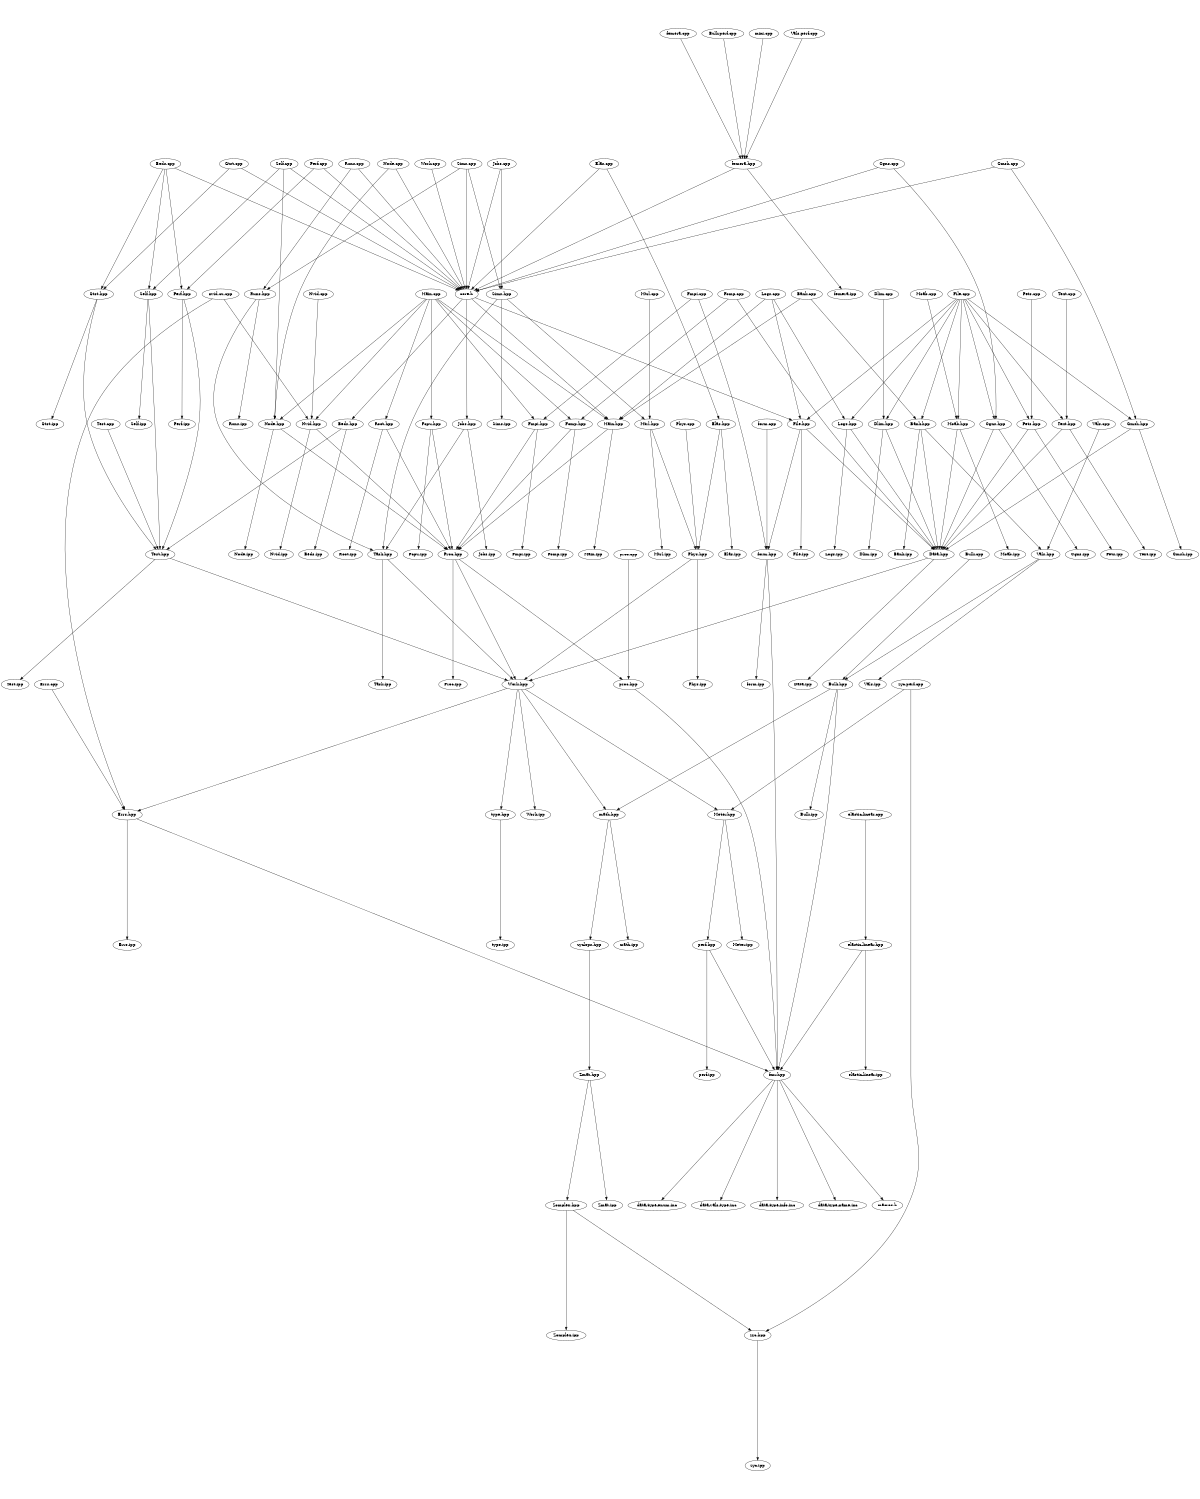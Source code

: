 digraph "source tree" {
    overlap=scale;
    size="8,10";
    ratio="fill";
    fontsize="16";
    fontname="Helvetica";
	clusterrank="local";
	"Beds.cpp" -> "Self.hpp"
	"form.hpp" -> "form.ipp"
	"Bulk.cpp" -> "Bulk.hpp"
	"elastic-linear.hpp" -> "elastic-linear.ipp"
	"nvid.cu.cpp" -> "Errs.hpp"
	"Dlim.cpp" -> "Dlim.hpp"
	"Gtst.cpp" -> "core.h"
	"Logs.cpp" -> "Logs.hpp"
	"Jobs.cpp" -> "core.h"
	"femera.cpp" -> "femera.hpp"
	"Moab.hpp" -> "Moab.ipp"
	"Zmat.hpp" -> "Zomplex.hpp"
	"Fmpi.cpp" -> "Fmpi.hpp"
	"Mtrl.hpp" -> "Phys.hpp"
	"File.cpp" -> "File.hpp"
	"Bulk.hpp" -> "math.hpp"
	"Cgns.hpp" -> "Data.hpp"
	"Nvid.hpp" -> "Proc.hpp"
	"Self.hpp" -> "Self.ipp"
	"Runs.cpp" -> "Runs.hpp"
	"Bulk.perf.cpp" -> "femera.hpp"
	"Dlim.hpp" -> "Data.hpp"
	"File.hpp" -> "Data.hpp"
	"Root.hpp" -> "Proc.hpp"
	"Pets.cpp" -> "Pets.hpp"
	"Fomp.cpp" -> "Fomp.hpp"
	"Elas.hpp" -> "Elas.ipp"
	"Logs.cpp" -> "File.hpp"
	"Text.hpp" -> "Data.hpp"
	"File.cpp" -> "Text.hpp"
	"Vals.hpp" -> "Bulk.hpp"
	"Task.hpp" -> "Work.hpp"
	"zyc.hpp" -> "zyc.ipp"
	"File.cpp" -> "Cgns.hpp"
	"Bank.hpp" -> "Vals.hpp"
	"Proc.hpp" -> "proc.hpp"
	"Fomp.hpp" -> "Proc.hpp"
	"mini.cpp" -> "femera.hpp"
	"fmr.hpp" -> "data-vals-type.inc"
	"Main.cpp" -> "Fmpi.hpp"
	"Text.hpp" -> "Text.ipp"
	"femera.hpp" -> "femera.ipp"
	"Self.hpp" -> "Test.hpp"
	"proc.cpp" -> "proc.hpp"
	"zyc.perf.cpp" -> "zyc.hpp"
	"Beds.hpp" -> "Test.hpp"
	"Node.cpp" -> "Node.hpp"
	"Work.hpp" -> "Meter.hpp"
	"Sims.cpp" -> "Sims.hpp"
	"Node.cpp" -> "core.h"
	"File.cpp" -> "Pets.hpp"
	"Vals.perf.cpp" -> "femera.hpp"
	"Node.hpp" -> "Proc.hpp"
	"Errs.hpp" -> "fmr.hpp"
	"femera.hpp" -> "core.h"
	"Jobs.hpp" -> "Jobs.ipp"
	"Perf.cpp" -> "core.h"
	"Mtrl.cpp" -> "Mtrl.hpp"
	"Main.cpp" -> "Fomp.hpp"
	"Sims.cpp" -> "core.h"
	"Proc.hpp" -> "Work.hpp"
	"Main.cpp" -> "Node.hpp"
	"math.hpp" -> "zyclops.hpp"
	"Meter.hpp" -> "Meter.ipp"
	"Work.hpp" -> "Work.ipp"
	"perf.hpp" -> "fmr.hpp"
	"Gtst.cpp" -> "Gtst.hpp"
	"File.cpp" -> "Logs.hpp"
	"Self.cpp" -> "Self.hpp"
	"Elas.hpp" -> "Phys.hpp"
	"Beds.cpp" -> "Gtst.hpp"
	"Work.hpp" -> "Errs.hpp"
	"Main.cpp" -> "Nvid.hpp"
	"Sims.cpp" -> "Runs.hpp"
	"Nvid.hpp" -> "Nvid.ipp"
	"Logs.hpp" -> "Data.hpp"
	"math.hpp" -> "math.ipp"
	"Sims.hpp" -> "Mtrl.hpp"
	"File.hpp" -> "form.hpp"
	"Cgns.hpp" -> "Cgns.ipp"
	"Perf.cpp" -> "Perf.hpp"
	"elastic-linear.hpp" -> "fmr.hpp"
	"Bulk.hpp" -> "fmr.hpp"
	"elastic-linear.cpp" -> "elastic-linear.hpp"
	"Gmsh.hpp" -> "Gmsh.ipp"
	"Bulk.hpp" -> "Bulk.ipp"
	"Fmpi.hpp" -> "Fmpi.ipp"
	"type.hpp" -> "type.ipp"
	"fmr.hpp" -> "data-type-info.inc"
	"Data.hpp" -> "Work.hpp"
	"Gtst.hpp" -> "Gtst.ipp"
	"Test.hpp" -> "Test.ipp"
	"Errs.cpp" -> "Errs.hpp"
	"File.cpp" -> "Gmsh.hpp"
	"Gmsh.hpp" -> "Data.hpp"
	"Vals.hpp" -> "Vals.ipp"
	"Fcpu.hpp" -> "Proc.hpp"
	"fmr.hpp" -> "data-type-name.inc"
	"Runs.hpp" -> "Task.hpp"
	"Work.hpp" -> "type.hpp"
	"Bank.cpp" -> "Main.hpp"
	"Phys.cpp" -> "Phys.hpp"
	"Bank.hpp" -> "Data.hpp"
	"Data.hpp" -> "Data.ipp"
	"Fmpi.cpp" -> "form.hpp"
	"zyclops.hpp" -> "Zmat.hpp"
	"Perf.hpp" -> "Perf.ipp"
	"form.cpp" -> "form.hpp"
	"Elas.cpp" -> "Elas.hpp"
	"Beds.cpp" -> "core.h"
	"Text.cpp" -> "Text.hpp"
	"core.h" -> "Jobs.hpp"
	"Main.cpp" -> "Fcpu.hpp"
	"Test.cpp" -> "Test.hpp"
	"Fomp.hpp" -> "Fomp.ipp"
	"Cgns.cpp" -> "core.h"
	"Main.cpp" -> "Root.hpp"
	"Logs.cpp" -> "Main.hpp"
	"Fmpi.hpp" -> "Proc.hpp"
	"File.hpp" -> "File.ipp"
	"core.h" -> "Main.hpp"
	"Main.hpp" -> "Main.ipp"
	"Beds.cpp" -> "Perf.hpp"
	"Fcpu.hpp" -> "Fcpu.ipp"
	"Zomplex.hpp" -> "Zomplex.ipp"
	"Bank.cpp" -> "Bank.hpp"
	"fmr.hpp" -> "macros.h"
	"Zomplex.hpp" -> "zyc.hpp"
	"Runs.cpp" -> "core.h"
	"Proc.hpp" -> "Proc.ipp"
	"Root.hpp" -> "Root.ipp"
	"fmr.hpp" -> "data-type-enum.inc"
	"Moab.cpp" -> "Moab.hpp"
	"Mtrl.hpp" -> "Mtrl.ipp"
	"Cgns.cpp" -> "Cgns.hpp"
	"Vals.cpp" -> "Vals.hpp"
	"Main.hpp" -> "Proc.hpp"
	"Moab.hpp" -> "Data.hpp"
	"zyc.perf.cpp" -> "Meter.hpp"
	"core.h" -> "File.hpp"
	"form.hpp" -> "fmr.hpp"
	"proc.hpp" -> "fmr.hpp"
	"File.cpp" -> "Dlim.hpp"
	"Gmsh.cpp" -> "Gmsh.hpp"
	"Main.cpp" -> "Main.hpp"
	"Jobs.cpp" -> "Sims.hpp"
	"Phys.hpp" -> "Work.hpp"
	"Work.hpp" -> "math.hpp"
	"Fomp.cpp" -> "Data.hpp"
	"Perf.hpp" -> "Test.hpp"
	"Node.hpp" -> "Node.ipp"
	"File.cpp" -> "Bank.hpp"
	"Task.hpp" -> "Task.ipp"
	"Errs.hpp" -> "Errs.ipp"
	"Jobs.hpp" -> "Task.hpp"
	"Work.cpp" -> "core.h"
	"Logs.hpp" -> "Logs.ipp"
	"Beds.hpp" -> "Beds.ipp"
	"Pets.hpp" -> "Data.hpp"
	"nvid.cu.cpp" -> "Nvid.hpp"
	"Elas.cpp" -> "core.h"
	"Sims.hpp" -> "Sims.ipp"
	"Self.cpp" -> "core.h"
	"Bank.hpp" -> "Bank.ipp"
	"Zmat.hpp" -> "Zmat.ipp"
	"Phys.hpp" -> "Phys.ipp"
	"Gmsh.cpp" -> "core.h"
	"File.cpp" -> "Moab.hpp"
	"Gtst.hpp" -> "Test.hpp"
	"perf.hpp" -> "perf.ipp"
	"Runs.hpp" -> "Runs.ipp"
	"Sims.hpp" -> "Task.hpp"
	"core.h" -> "Beds.hpp"
	"Nvid.cpp" -> "Nvid.hpp"
	"Meter.hpp" -> "perf.hpp"
	"Dlim.hpp" -> "Dlim.ipp"
	"Self.cpp" -> "Node.hpp"
	"Test.hpp" -> "Work.hpp"
	"Pets.hpp" -> "Pets.ipp"
}
